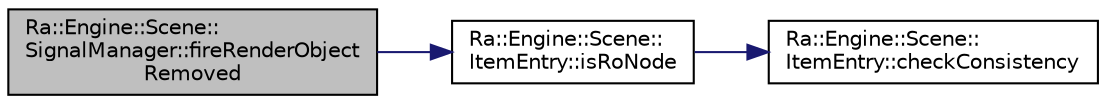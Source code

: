 digraph "Ra::Engine::Scene::SignalManager::fireRenderObjectRemoved"
{
 // INTERACTIVE_SVG=YES
 // LATEX_PDF_SIZE
  edge [fontname="Helvetica",fontsize="10",labelfontname="Helvetica",labelfontsize="10"];
  node [fontname="Helvetica",fontsize="10",shape=record];
  rankdir="LR";
  Node1 [label="Ra::Engine::Scene::\lSignalManager::fireRenderObject\lRemoved",height=0.2,width=0.4,color="black", fillcolor="grey75", style="filled", fontcolor="black",tooltip="Notifies all observers of a render object removal."];
  Node1 -> Node2 [color="midnightblue",fontsize="10",style="solid",fontname="Helvetica"];
  Node2 [label="Ra::Engine::Scene::\lItemEntry::isRoNode",height=0.2,width=0.4,color="black", fillcolor="white", style="filled",URL="$structRa_1_1Engine_1_1Scene_1_1ItemEntry.html#ad2fd60408dfc75b47ff7bec306d95cc4",tooltip="Returns true if the item represents a render object."];
  Node2 -> Node3 [color="midnightblue",fontsize="10",style="solid",fontname="Helvetica"];
  Node3 [label="Ra::Engine::Scene::\lItemEntry::checkConsistency",height=0.2,width=0.4,color="black", fillcolor="white", style="filled",URL="$structRa_1_1Engine_1_1Scene_1_1ItemEntry.html#a9673507f752d5efee0439afd0e52892b",tooltip="Debug checks."];
}
